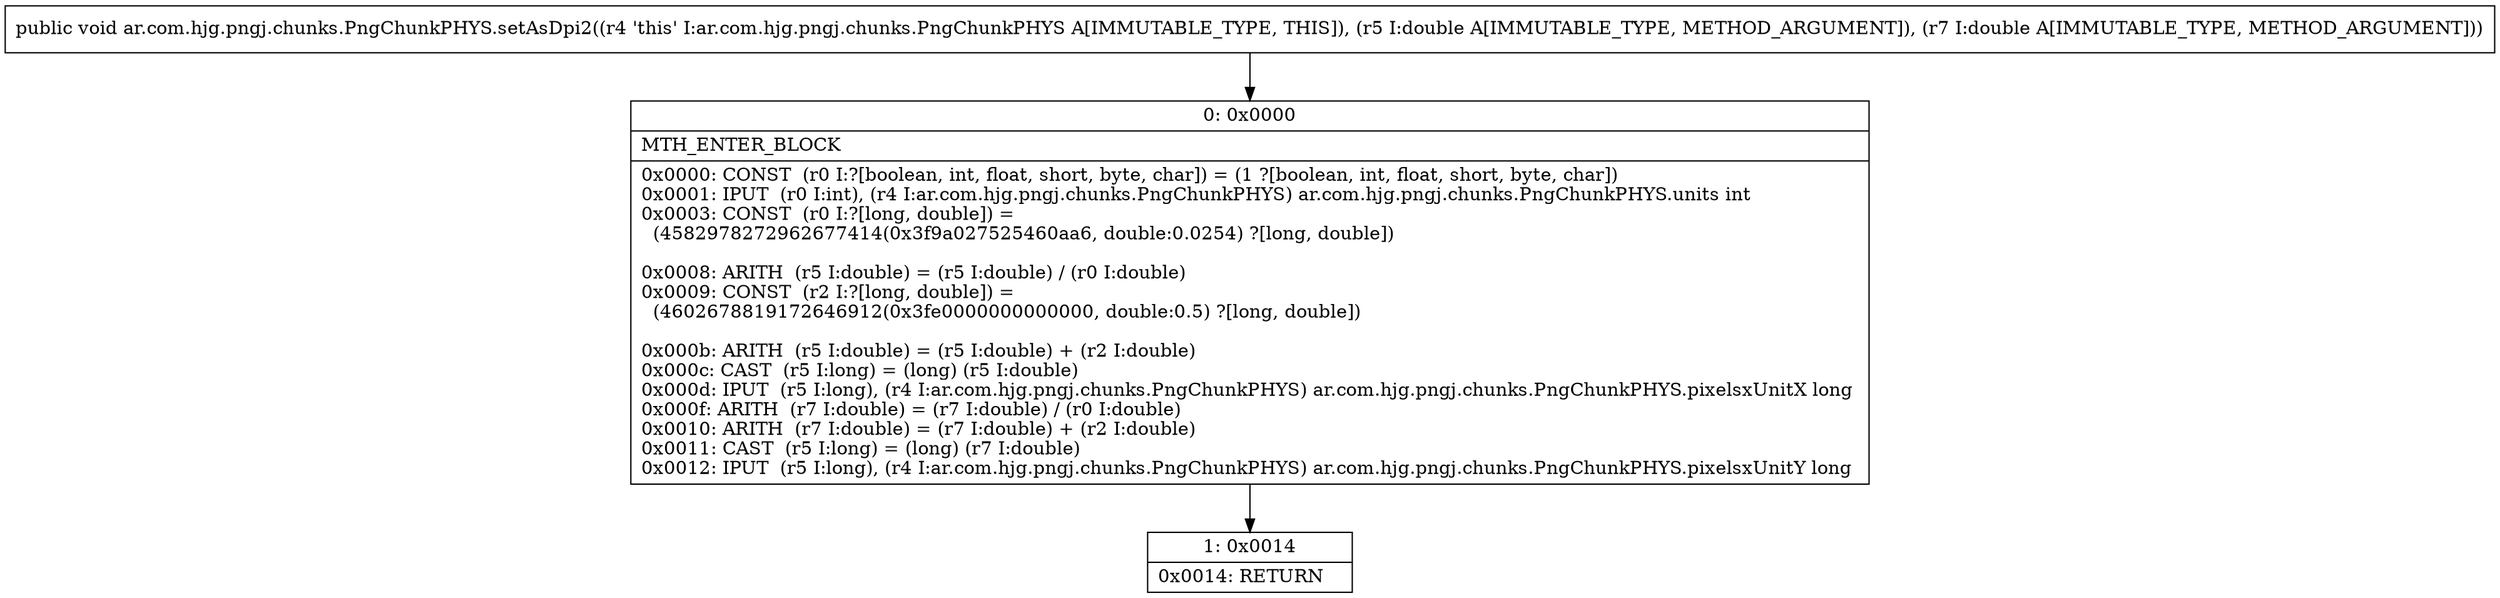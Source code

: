 digraph "CFG forar.com.hjg.pngj.chunks.PngChunkPHYS.setAsDpi2(DD)V" {
Node_0 [shape=record,label="{0\:\ 0x0000|MTH_ENTER_BLOCK\l|0x0000: CONST  (r0 I:?[boolean, int, float, short, byte, char]) = (1 ?[boolean, int, float, short, byte, char]) \l0x0001: IPUT  (r0 I:int), (r4 I:ar.com.hjg.pngj.chunks.PngChunkPHYS) ar.com.hjg.pngj.chunks.PngChunkPHYS.units int \l0x0003: CONST  (r0 I:?[long, double]) = \l  (4582978272962677414(0x3f9a027525460aa6, double:0.0254) ?[long, double])\l \l0x0008: ARITH  (r5 I:double) = (r5 I:double) \/ (r0 I:double) \l0x0009: CONST  (r2 I:?[long, double]) = \l  (4602678819172646912(0x3fe0000000000000, double:0.5) ?[long, double])\l \l0x000b: ARITH  (r5 I:double) = (r5 I:double) + (r2 I:double) \l0x000c: CAST  (r5 I:long) = (long) (r5 I:double) \l0x000d: IPUT  (r5 I:long), (r4 I:ar.com.hjg.pngj.chunks.PngChunkPHYS) ar.com.hjg.pngj.chunks.PngChunkPHYS.pixelsxUnitX long \l0x000f: ARITH  (r7 I:double) = (r7 I:double) \/ (r0 I:double) \l0x0010: ARITH  (r7 I:double) = (r7 I:double) + (r2 I:double) \l0x0011: CAST  (r5 I:long) = (long) (r7 I:double) \l0x0012: IPUT  (r5 I:long), (r4 I:ar.com.hjg.pngj.chunks.PngChunkPHYS) ar.com.hjg.pngj.chunks.PngChunkPHYS.pixelsxUnitY long \l}"];
Node_1 [shape=record,label="{1\:\ 0x0014|0x0014: RETURN   \l}"];
MethodNode[shape=record,label="{public void ar.com.hjg.pngj.chunks.PngChunkPHYS.setAsDpi2((r4 'this' I:ar.com.hjg.pngj.chunks.PngChunkPHYS A[IMMUTABLE_TYPE, THIS]), (r5 I:double A[IMMUTABLE_TYPE, METHOD_ARGUMENT]), (r7 I:double A[IMMUTABLE_TYPE, METHOD_ARGUMENT])) }"];
MethodNode -> Node_0;
Node_0 -> Node_1;
}

